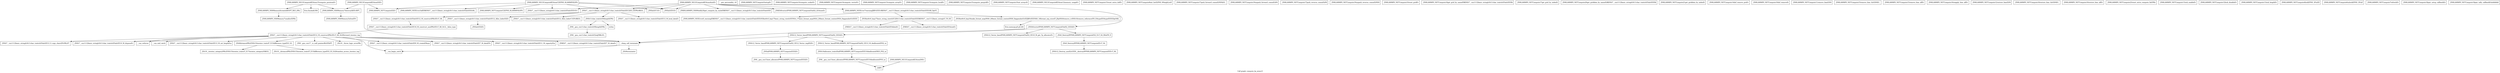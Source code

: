 digraph "Call graph: compute_ke_atom.ll" {
	label="Call graph: compute_ke_atom.ll";

	Node0x55746bc07430 [shape=record,label="{_ZN9LAMMPS_NS13ComputeKEAtomC2EPNS_6LAMMPSEiPPc}"];
	Node0x55746bc07430 -> Node0x55746bc06030;
	Node0x55746bc07430 -> Node0x55746bc06960;
	Node0x55746bc07430 -> Node0x55746bc08810;
	Node0x55746bc07430 -> Node0x55746bc68320;
	Node0x55746bc07430 -> Node0x55746bc34510;
	Node0x55746bc07430 -> Node0x55746bc68080;
	Node0x55746bc07430 -> Node0x55746bc569d0;
	Node0x55746bc18960 [shape=record,label="{_ZSt9terminatev}"];
	Node0x55746bc06030 [shape=record,label="{_ZN9LAMMPS_NS7ComputeC2EPNS_6LAMMPSEiPPc}"];
	Node0x55746bc68080 [shape=record,label="{_ZN9LAMMPS_NS5Error3allERKNSt7__cxx1112basic_stringIcSt11char_traitsIcESaIcEEEiS8_}"];
	Node0x55746bc06960 [shape=record,label="{_ZNSaIcEC1Ev}"];
	Node0x55746bc08810 [shape=record,label="{_ZNSt7__cxx1112basic_stringIcSt11char_traitsIcESaIcEEC2IS3_EEPKcRKS3_}"];
	Node0x55746bc08810 -> Node0x55746bc681d0;
	Node0x55746bc08810 -> Node0x55746bc089b0;
	Node0x55746bc08810 -> Node0x55746bc08890;
	Node0x55746bc08810 -> Node0x55746bc06750;
	Node0x55746bc08810 -> Node0x55746bc03ab0;
	Node0x55746bc03b60 [shape=record,label="{__gxx_personality_v0}"];
	Node0x55746bc569d0 [shape=record,label="{_ZNSt7__cxx1112basic_stringIcSt11char_traitsIcESaIcEED1Ev}"];
	Node0x55746bc34510 [shape=record,label="{_ZNSaIcED1Ev}"];
	Node0x55746bc68320 [shape=record,label="{_ZN9LAMMPS_NS7ComputeD2Ev}"];
	Node0x55746bc38500 [shape=record,label="{_ZN9LAMMPS_NS13ComputeKEAtomD2Ev}"];
	Node0x55746bc38500 -> Node0x55746bc21e30;
	Node0x55746bc38500 -> Node0x55746bc68320;
	Node0x55746bc38500 -> Node0x55746bc13470;
	Node0x55746bc21e30 [shape=record,label="{_ZN9LAMMPS_NS6Memory7destroyIdEEvRPT_}"];
	Node0x55746bc21e30 -> Node0x55746bc16d30;
	Node0x55746bc13470 [shape=record,label="{__clang_call_terminate}"];
	Node0x55746bc13470 -> Node0x55746bc17330;
	Node0x55746bc13470 -> Node0x55746bc18960;
	Node0x55746bc17330 [shape=record,label="{__cxa_begin_catch}"];
	Node0x55746bc1a7b0 [shape=record,label="{_ZN9LAMMPS_NS13ComputeKEAtomD0Ev}"];
	Node0x55746bc1a7b0 -> Node0x55746bc16c40;
	Node0x55746bc16c40 [shape=record,label="{_ZdlPv}"];
	Node0x55746bc1c1b0 [shape=record,label="{_ZN9LAMMPS_NS13ComputeKEAtom4initEv}"];
	Node0x55746bc1c1b0 -> Node0x55746bc06960;
	Node0x55746bc1c1b0 -> Node0x55746bc08810;
	Node0x55746bc1c1b0 -> Node0x55746bc1d670;
	Node0x55746bc1c1b0 -> Node0x55746bc119b0;
	Node0x55746bc1c1b0 -> Node0x55746bc32e80;
	Node0x55746bc1c1b0 -> Node0x55746bc569d0;
	Node0x55746bc1c1b0 -> Node0x55746bc34510;
	Node0x55746bc1c1b0 -> Node0x55746bc1fac0;
	Node0x55746bc1d670 [shape=record,label="{_ZNK9LAMMPS_NS6Modify20get_compute_by_styleERKNSt7__cxx1112basic_stringIcSt11char_traitsIcESaIcEEE}"];
	Node0x55746bc119b0 [shape=record,label="{_ZNKSt6vectorIPN9LAMMPS_NS7ComputeESaIS2_EE4sizeEv}"];
	Node0x55746bc32e80 [shape=record,label="{_ZNSt6vectorIPN9LAMMPS_NS7ComputeESaIS2_EED2Ev}"];
	Node0x55746bc32e80 -> Node0x55746bc20260;
	Node0x55746bc32e80 -> Node0x55746bc229c0;
	Node0x55746bc32e80 -> Node0x55746bc24330;
	Node0x55746bc32e80 -> Node0x55746bc13470;
	Node0x55746bc1fac0 [shape=record,label="{_ZN9LAMMPS_NS5Error7warningIJRPcEEEvRKNSt7__cxx1112basic_stringIcSt11char_traitsIcESaIcEEEiSB_DpOT_}"];
	Node0x55746bc1fac0 -> Node0x55746bc25d80;
	Node0x55746bc1fac0 -> Node0x55746bc26160;
	Node0x55746bc1fac0 -> Node0x55746bc287e0;
	Node0x55746bc3d2a0 [shape=record,label="{_ZN9LAMMPS_NS7Compute5setupEv}"];
	Node0x55746bc3e370 [shape=record,label="{_ZN9LAMMPS_NS7Compute14compute_scalarEv}"];
	Node0x55746bc625f0 [shape=record,label="{_ZN9LAMMPS_NS7Compute14compute_vectorEv}"];
	Node0x55746bc401f0 [shape=record,label="{_ZN9LAMMPS_NS7Compute13compute_arrayEv}"];
	Node0x55746bc42d90 [shape=record,label="{_ZN9LAMMPS_NS7Compute13compute_localEv}"];
	Node0x55746bc455a0 [shape=record,label="{_ZN9LAMMPS_NS7Compute15compute_pergridEv}"];
	Node0x55746bc46240 [shape=record,label="{_ZN9LAMMPS_NS7Compute10set_arraysEi}"];
	Node0x55746bc2c330 [shape=record,label="{_ZN9LAMMPS_NS13ComputeKEAtom15compute_peratomEv}"];
	Node0x55746bc2c330 -> Node0x55746bc21e30;
	Node0x55746bc2c330 -> Node0x55746bc37180;
	Node0x55746bc2c330 -> Node0x55746bc3a1f0;
	Node0x55746bc37180 [shape=record,label="{_ZN9LAMMPS_NS6Memory6createIdEEPT_RS3_iPKc}"];
	Node0x55746bc37180 -> Node0x55746bc3ae30;
	Node0x55746bc3a1f0 [shape=record,label="{llvm.fmuladd.f64}"];
	Node0x55746bc3b560 [shape=record,label="{_ZN9LAMMPS_NS13ComputeKEAtom12memory_usageEv}"];
	Node0x55746bc3b8f0 [shape=record,label="{_ZN9LAMMPS_NS7Compute15reset_extra_dofEv}"];
	Node0x55746bc3b170 [shape=record,label="{_ZN9LAMMPS_NS7Compute9init_listEiPNS_9NeighListE}"];
	Node0x55746bc55bc0 [shape=record,label="{_ZSt8_DestroyIPPN9LAMMPS_NS7ComputeEEvT_S4_}"];
	Node0x55746bc55bc0 -> Node0x55746bc1e860;
	Node0x55746bc1e860 [shape=record,label="{_ZNSt12_Destroy_auxILb1EE9__destroyIPPN9LAMMPS_NS7ComputeEEEvT_S6_}"];
	Node0x55746bc58720 [shape=record,label="{_ZNSt12_Vector_baseIPN9LAMMPS_NS7ComputeESaIS2_EE13_M_deallocateEPS2_m}"];
	Node0x55746bc58720 -> Node0x55746bc1eaa0;
	Node0x55746bc62020 [shape=record,label="{_ZNSt12_Vector_baseIPN9LAMMPS_NS7ComputeESaIS2_EE12_Vector_implD2Ev}"];
	Node0x55746bc62020 -> Node0x55746bc06c20;
	Node0x55746bc1eaa0 [shape=record,label="{_ZNSt16allocator_traitsISaIPN9LAMMPS_NS7ComputeEEE10deallocateERS3_PS2_m}"];
	Node0x55746bc1eaa0 -> Node0x55746bc084f0;
	Node0x55746bc084f0 [shape=record,label="{_ZN9__gnu_cxx13new_allocatorIPN9LAMMPS_NS7ComputeEE10deallocateEPS3_m}"];
	Node0x55746bc084f0 -> Node0x55746bc16c40;
	Node0x55746bc06c20 [shape=record,label="{_ZNSaIPN9LAMMPS_NS7ComputeEED2Ev}"];
	Node0x55746bc06c20 -> Node0x55746bbbf330;
	Node0x55746bc287e0 [shape=record,label="{_ZN9LAMMPS_NS5Error8_warningERKNSt7__cxx1112basic_stringIcSt11char_traitsIcESaIcEEEiN3fmt6v9_lmp17basic_string_viewIcEENSA_17basic_format_argsINSA_20basic_format_contextINSA_8appenderEcEEEE}"];
	Node0x55746bc47c50 [shape=record,label="{_ZN9LAMMPS_NS7Compute17pack_forward_commEiPiPdiS1_}"];
	Node0x55746bc49840 [shape=record,label="{_ZN9LAMMPS_NS7Compute19unpack_forward_commEiiPd}"];
	Node0x55746bc4ab00 [shape=record,label="{_ZN9LAMMPS_NS7Compute17pack_reverse_commEiiPd}"];
	Node0x55746bc4c6c0 [shape=record,label="{_ZN9LAMMPS_NS7Compute19unpack_reverse_commEiPiPd}"];
	Node0x55746bc4d320 [shape=record,label="{_ZN9LAMMPS_NS7Compute10reset_gridEv}"];
	Node0x55746bc4dff0 [shape=record,label="{_ZN9LAMMPS_NS7Compute16get_grid_by_nameERKNSt7__cxx1112basic_stringIcSt11char_traitsIcESaIcEEERi}"];
	Node0x55746bc4e2b0 [shape=record,label="{_ZN9LAMMPS_NS7Compute17get_grid_by_indexEi}"];
	Node0x55746bc4f690 [shape=record,label="{_ZN9LAMMPS_NS7Compute20get_griddata_by_nameEiRKNSt7__cxx1112basic_stringIcSt11char_traitsIcESaIcEEERi}"];
	Node0x55746bc50960 [shape=record,label="{_ZN9LAMMPS_NS7Compute21get_griddata_by_indexEi}"];
	Node0x55746bc513e0 [shape=record,label="{_ZN9LAMMPS_NS7Compute14dof_remove_preEv}"];
	Node0x55746bc52160 [shape=record,label="{_ZN9LAMMPS_NS7Compute10dof_removeEi}"];
	Node0x55746bc52b10 [shape=record,label="{_ZN9LAMMPS_NS7Compute11remove_biasEiPd}"];
	Node0x55746bc53490 [shape=record,label="{_ZN9LAMMPS_NS7Compute15remove_bias_thrEiPdS1_}"];
	Node0x55746bc53cb0 [shape=record,label="{_ZN9LAMMPS_NS7Compute15remove_bias_allEv}"];
	Node0x55746bc51530 [shape=record,label="{_ZN9LAMMPS_NS7Compute16reapply_bias_allEv}"];
	Node0x55746bc54c00 [shape=record,label="{_ZN9LAMMPS_NS7Compute12restore_biasEiPd}"];
	Node0x55746bc564b0 [shape=record,label="{_ZN9LAMMPS_NS7Compute16restore_bias_thrEiPdS1_}"];
	Node0x55746bc57e80 [shape=record,label="{_ZN9LAMMPS_NS7Compute16restore_bias_allEv}"];
	Node0x55746bc3d140 [shape=record,label="{_ZN9LAMMPS_NS7Compute23reset_extra_compute_fixEPKc}"];
	Node0x55746bc63060 [shape=record,label="{_ZN9LAMMPS_NS7Compute11lock_enableEv}"];
	Node0x55746bc03430 [shape=record,label="{_ZN9LAMMPS_NS7Compute12lock_disableEv}"];
	Node0x55746bc233e0 [shape=record,label="{_ZN9LAMMPS_NS7Compute11lock_lengthEv}"];
	Node0x55746bc0ed40 [shape=record,label="{_ZN9LAMMPS_NS7Compute4lockEPNS_3FixEll}"];
	Node0x55746bc0cf50 [shape=record,label="{_ZN9LAMMPS_NS7Compute6unlockEPNS_3FixE}"];
	Node0x55746bc22a30 [shape=record,label="{_ZN9LAMMPS_NS7Compute7refreshEv}"];
	Node0x55746bc24520 [shape=record,label="{_ZN9LAMMPS_NS7Compute19pair_setup_callbackEii}"];
	Node0x55746bc681d0 [shape=record,label="{_ZNSt7__cxx1112basic_stringIcSt11char_traitsIcESaIcEE13_M_local_dataEv}"];
	Node0x55746bc089b0 [shape=record,label="{_ZNSt7__cxx1112basic_stringIcSt11char_traitsIcESaIcEE12_Alloc_hiderC1EPcRKS3_}"];
	Node0x55746bc26c60 [shape=record,label="{_ZN9LAMMPS_NS7Compute19pair_tally_callbackEiiiidddddd}"];
	Node0x55746bc06750 [shape=record,label="{_ZNSt7__cxx1112basic_stringIcSt11char_traitsIcESaIcEE12_M_constructIPKcEEvT_S8_}"];
	Node0x55746bc06750 -> Node0x55746bc27540;
	Node0x55746bc08890 [shape=record,label="{_ZNSt11char_traitsIcE6lengthEPKc}"];
	Node0x55746bc08890 -> Node0x55746bc27e00;
	Node0x55746bc08890 -> Node0x55746bc2a340;
	Node0x55746bc03ab0 [shape=record,label="{_ZNSt7__cxx1112basic_stringIcSt11char_traitsIcESaIcEE12_Alloc_hiderD2Ev}"];
	Node0x55746bc03ab0 -> Node0x55746bc3e410;
	Node0x55746bc27540 [shape=record,label="{_ZNSt7__cxx1112basic_stringIcSt11char_traitsIcESaIcEE16_M_construct_auxIPKcEEvT_S8_St12__false_type}"];
	Node0x55746bc27540 -> Node0x55746bc42050;
	Node0x55746bc42050 [shape=record,label="{_ZNSt7__cxx1112basic_stringIcSt11char_traitsIcESaIcEE12_M_constructIPKcEEvT_S8_St20forward_iterator_tag}"];
	Node0x55746bc42050 -> Node0x55746bc46b10;
	Node0x55746bc42050 -> Node0x55746bc48520;
	Node0x55746bc42050 -> Node0x55746bc48f40;
	Node0x55746bc42050 -> Node0x55746bc4a630;
	Node0x55746bc42050 -> Node0x55746bc4d480;
	Node0x55746bc42050 -> Node0x55746bc74cf0;
	Node0x55746bc42050 -> Node0x55746bc74d70;
	Node0x55746bc42050 -> Node0x55746bc74df0;
	Node0x55746bc42050 -> Node0x55746bc17330;
	Node0x55746bc42050 -> Node0x55746bc74e70;
	Node0x55746bc42050 -> Node0x55746bc74ef0;
	Node0x55746bc42050 -> Node0x55746bc74f70;
	Node0x55746bc42050 -> Node0x55746bc74ff0;
	Node0x55746bc42050 -> Node0x55746bc13470;
	Node0x55746bc46b10 [shape=record,label="{_ZN9__gnu_cxx17__is_null_pointerIKcEEbPT_}"];
	Node0x55746bc48520 [shape=record,label="{_ZSt19__throw_logic_errorPKc}"];
	Node0x55746bc48f40 [shape=record,label="{_ZSt8distanceIPKcENSt15iterator_traitsIT_E15difference_typeES3_S3_}"];
	Node0x55746bc48f40 -> Node0x55746bc52600;
	Node0x55746bc48f40 -> Node0x55746bc53b90;
	Node0x55746bc4d480 [shape=record,label="{_ZNSt7__cxx1112basic_stringIcSt11char_traitsIcESaIcEE7_M_dataEPc}"];
	Node0x55746bc4a630 [shape=record,label="{_ZNSt7__cxx1112basic_stringIcSt11char_traitsIcESaIcEE9_M_createERmm}"];
	Node0x55746bc74cf0 [shape=record,label="{_ZNSt7__cxx1112basic_stringIcSt11char_traitsIcESaIcEE11_M_capacityEm}"];
	Node0x55746bc74df0 [shape=record,label="{_ZNSt7__cxx1112basic_stringIcSt11char_traitsIcESaIcEE13_S_copy_charsEPcPKcS7_}"];
	Node0x55746bc74d70 [shape=record,label="{_ZNKSt7__cxx1112basic_stringIcSt11char_traitsIcESaIcEE7_M_dataEv}"];
	Node0x55746bc74e70 [shape=record,label="{_ZNSt7__cxx1112basic_stringIcSt11char_traitsIcESaIcEE10_M_disposeEv}"];
	Node0x55746bc74ef0 [shape=record,label="{__cxa_rethrow}"];
	Node0x55746bc74f70 [shape=record,label="{__cxa_end_catch}"];
	Node0x55746bc74ff0 [shape=record,label="{_ZNSt7__cxx1112basic_stringIcSt11char_traitsIcESaIcEE13_M_set_lengthEm}"];
	Node0x55746bc53b90 [shape=record,label="{_ZSt10__distanceIPKcENSt15iterator_traitsIT_E15difference_typeES3_S3_St26random_access_iterator_tag}"];
	Node0x55746bc52600 [shape=record,label="{_ZSt19__iterator_categoryIPKcENSt15iterator_traitsIT_E17iterator_categoryERKS3_}"];
	Node0x55746bc27e00 [shape=record,label="{_ZN9__gnu_cxx11char_traitsIcE6lengthEPKc}"];
	Node0x55746bc27e00 -> Node0x55746bc54f40;
	Node0x55746bc2a340 [shape=record,label="{strlen}"];
	Node0x55746bc54f40 [shape=record,label="{_ZN9__gnu_cxx11char_traitsIcE2eqERKcS3_}"];
	Node0x55746bc3e410 [shape=record,label="{_ZNSaIcED2Ev}"];
	Node0x55746bc16d30 [shape=record,label="{_ZN9LAMMPS_NS6Memory5sfreeEPv}"];
	Node0x55746bc229c0 [shape=record,label="{_ZSt8_DestroyIPPN9LAMMPS_NS7ComputeES2_EvT_S4_RSaIT0_E}"];
	Node0x55746bc229c0 -> Node0x55746bc55bc0;
	Node0x55746bc20260 [shape=record,label="{_ZNSt12_Vector_baseIPN9LAMMPS_NS7ComputeESaIS2_EE19_M_get_Tp_allocatorEv}"];
	Node0x55746bc24330 [shape=record,label="{_ZNSt12_Vector_baseIPN9LAMMPS_NS7ComputeESaIS2_EED2Ev}"];
	Node0x55746bc24330 -> Node0x55746bc58720;
	Node0x55746bc24330 -> Node0x55746bc62020;
	Node0x55746bc24330 -> Node0x55746bc13470;
	Node0x55746bbbf330 [shape=record,label="{_ZN9__gnu_cxx13new_allocatorIPN9LAMMPS_NS7ComputeEED2Ev}"];
	Node0x55746bc25d80 [shape=record,label="{_ZN3fmt6v9_lmp17basic_string_viewIcEC2ISt11char_traitsIcESaIcEEERKNSt7__cxx1112basic_stringIcT_T0_EE}"];
	Node0x55746bc25d80 -> Node0x55746bc05f60;
	Node0x55746bc25d80 -> Node0x55746bc75fe0;
	Node0x55746bc26160 [shape=record,label="{_ZN3fmt6v9_lmp16make_format_argsINS0_20basic_format_contextINS0_8appenderEcEEJRPcEEENS0_16format_arg_storeIT_JDpNSt9remove_cvINSt16remove_referenceIT0_E4typeEE4typeEEEEDpOSB_}"];
	Node0x55746bc26160 -> Node0x55746bc76060;
	Node0x55746bc05f60 [shape=record,label="{_ZNKSt7__cxx1112basic_stringIcSt11char_traitsIcESaIcEE4dataEv}"];
	Node0x55746bc75fe0 [shape=record,label="{_ZNKSt7__cxx1112basic_stringIcSt11char_traitsIcESaIcEE4sizeEv}"];
	Node0x55746bc76060 [shape=record,label="{llvm.memcpy.p0.p0.i64}"];
	Node0x55746bc3ae30 [shape=record,label="{_ZN9LAMMPS_NS6Memory7smallocElPKc}"];
}
